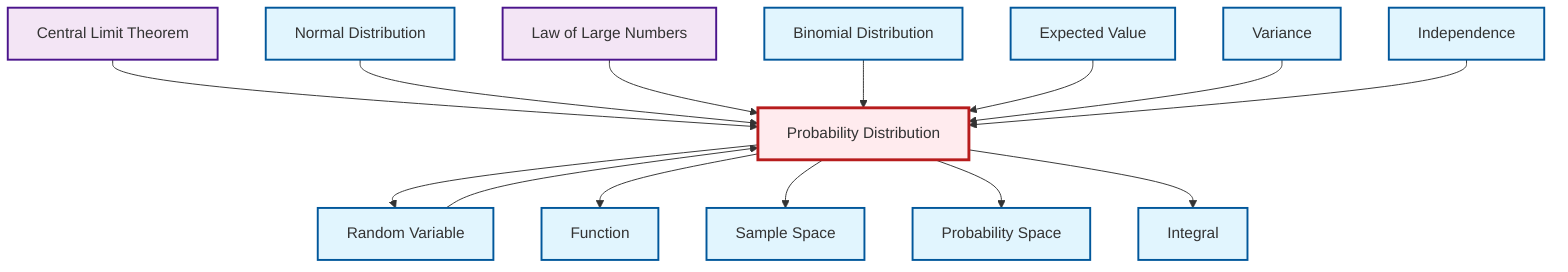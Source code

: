 graph TD
    classDef definition fill:#e1f5fe,stroke:#01579b,stroke-width:2px
    classDef theorem fill:#f3e5f5,stroke:#4a148c,stroke-width:2px
    classDef axiom fill:#fff3e0,stroke:#e65100,stroke-width:2px
    classDef example fill:#e8f5e9,stroke:#1b5e20,stroke-width:2px
    classDef current fill:#ffebee,stroke:#b71c1c,stroke-width:3px
    def-binomial-distribution["Binomial Distribution"]:::definition
    def-probability-distribution["Probability Distribution"]:::definition
    def-random-variable["Random Variable"]:::definition
    def-function["Function"]:::definition
    def-probability-space["Probability Space"]:::definition
    thm-central-limit["Central Limit Theorem"]:::theorem
    def-normal-distribution["Normal Distribution"]:::definition
    def-sample-space["Sample Space"]:::definition
    def-variance["Variance"]:::definition
    def-independence["Independence"]:::definition
    def-expectation["Expected Value"]:::definition
    def-integral["Integral"]:::definition
    thm-law-of-large-numbers["Law of Large Numbers"]:::theorem
    def-probability-distribution --> def-random-variable
    thm-central-limit --> def-probability-distribution
    def-normal-distribution --> def-probability-distribution
    def-probability-distribution --> def-function
    thm-law-of-large-numbers --> def-probability-distribution
    def-binomial-distribution --> def-probability-distribution
    def-probability-distribution --> def-sample-space
    def-probability-distribution --> def-probability-space
    def-expectation --> def-probability-distribution
    def-variance --> def-probability-distribution
    def-probability-distribution --> def-integral
    def-independence --> def-probability-distribution
    def-random-variable --> def-probability-distribution
    class def-probability-distribution current
